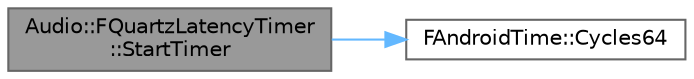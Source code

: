digraph "Audio::FQuartzLatencyTimer::StartTimer"
{
 // INTERACTIVE_SVG=YES
 // LATEX_PDF_SIZE
  bgcolor="transparent";
  edge [fontname=Helvetica,fontsize=10,labelfontname=Helvetica,labelfontsize=10];
  node [fontname=Helvetica,fontsize=10,shape=box,height=0.2,width=0.4];
  rankdir="LR";
  Node1 [id="Node000001",label="Audio::FQuartzLatencyTimer\l::StartTimer",height=0.2,width=0.4,color="gray40", fillcolor="grey60", style="filled", fontcolor="black",tooltip=" "];
  Node1 -> Node2 [id="edge1_Node000001_Node000002",color="steelblue1",style="solid",tooltip=" "];
  Node2 [id="Node000002",label="FAndroidTime::Cycles64",height=0.2,width=0.4,color="grey40", fillcolor="white", style="filled",URL="$d1/d27/structFAndroidTime.html#a52c1caad682b817ebe4c7272a900cee5",tooltip=" "];
}
